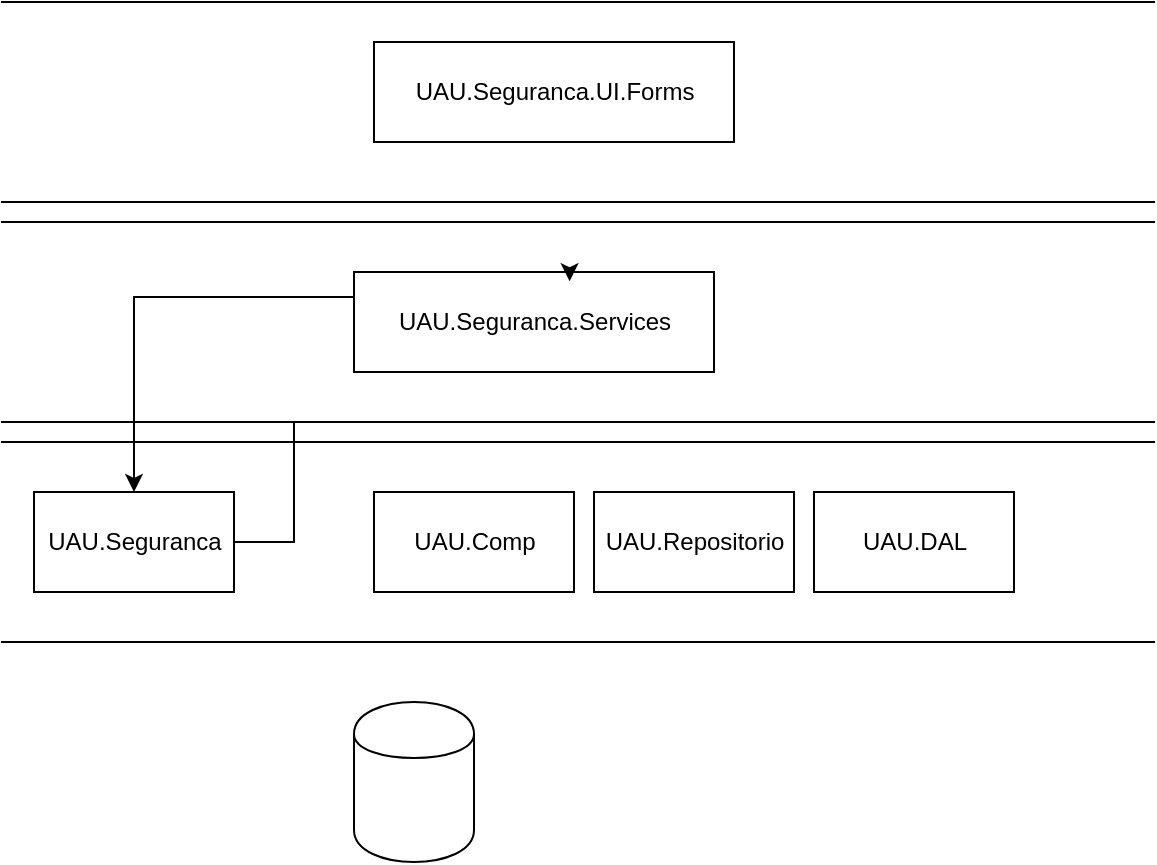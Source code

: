 <mxfile version="13.6.5">
    <diagram id="7W0-TtzeQGhmsaF0MkAB" name="Page-1">
        <mxGraphModel dx="1300" dy="449" grid="1" gridSize="10" guides="1" tooltips="1" connect="1" arrows="1" fold="1" page="1" pageScale="1" pageWidth="827" pageHeight="1169" math="0" shadow="0">
            <root>
                <mxCell id="0"/>
                <mxCell id="1" parent="0"/>
                <mxCell id="2" value="" style="shape=cylinder;whiteSpace=wrap;html=1;boundedLbl=1;backgroundOutline=1;" vertex="1" parent="1">
                    <mxGeometry x="340" y="370" width="60" height="80" as="geometry"/>
                </mxCell>
                <mxCell id="3" value="" style="html=1;dashed=0;whitespace=wrap;shape=partialRectangle;right=0;left=0;" vertex="1" parent="1">
                    <mxGeometry x="164" y="240" width="576" height="100" as="geometry"/>
                </mxCell>
                <mxCell id="18" style="edgeStyle=orthogonalEdgeStyle;rounded=0;orthogonalLoop=1;jettySize=auto;html=1;entryX=0;entryY=0.75;entryDx=0;entryDy=0;" edge="1" parent="1" source="4" target="9">
                    <mxGeometry relative="1" as="geometry"/>
                </mxCell>
                <mxCell id="4" value="UAU.Seguranca" style="html=1;dashed=0;whitespace=wrap;" vertex="1" parent="1">
                    <mxGeometry x="180" y="265" width="100" height="50" as="geometry"/>
                </mxCell>
                <mxCell id="5" value="UAU.Comp" style="html=1;dashed=0;whitespace=wrap;" vertex="1" parent="1">
                    <mxGeometry x="350" y="265" width="100" height="50" as="geometry"/>
                </mxCell>
                <mxCell id="6" value="UAU.Repositorio" style="html=1;dashed=0;whitespace=wrap;" vertex="1" parent="1">
                    <mxGeometry x="460" y="265" width="100" height="50" as="geometry"/>
                </mxCell>
                <mxCell id="7" value="UAU.DAL" style="html=1;dashed=0;whitespace=wrap;" vertex="1" parent="1">
                    <mxGeometry x="570" y="265" width="100" height="50" as="geometry"/>
                </mxCell>
                <mxCell id="8" value="" style="html=1;dashed=0;whitespace=wrap;shape=partialRectangle;right=0;left=0;" vertex="1" parent="1">
                    <mxGeometry x="164" y="130" width="576" height="100" as="geometry"/>
                </mxCell>
                <mxCell id="14" style="edgeStyle=orthogonalEdgeStyle;rounded=0;orthogonalLoop=1;jettySize=auto;html=1;entryX=0.5;entryY=0;entryDx=0;entryDy=0;exitX=0;exitY=0.25;exitDx=0;exitDy=0;" edge="1" parent="1" source="9" target="4">
                    <mxGeometry relative="1" as="geometry"/>
                </mxCell>
                <mxCell id="9" value="UAU.Seguranca.Services" style="html=1;dashed=0;whitespace=wrap;" vertex="1" parent="1">
                    <mxGeometry x="340" y="155" width="180" height="50" as="geometry"/>
                </mxCell>
                <mxCell id="10" style="edgeStyle=orthogonalEdgeStyle;rounded=0;orthogonalLoop=1;jettySize=auto;html=1;exitX=0.5;exitY=0;exitDx=0;exitDy=0;entryX=0.599;entryY=0.092;entryDx=0;entryDy=0;entryPerimeter=0;" edge="1" parent="1" source="9" target="9">
                    <mxGeometry relative="1" as="geometry"/>
                </mxCell>
                <mxCell id="11" value="" style="html=1;dashed=0;whitespace=wrap;shape=partialRectangle;right=0;left=0;" vertex="1" parent="1">
                    <mxGeometry x="164" y="20" width="576" height="100" as="geometry"/>
                </mxCell>
                <mxCell id="12" value="UAU.Seguranca.UI.Forms" style="html=1;dashed=0;whitespace=wrap;" vertex="1" parent="1">
                    <mxGeometry x="350" y="40" width="180" height="50" as="geometry"/>
                </mxCell>
            </root>
        </mxGraphModel>
    </diagram>
</mxfile>